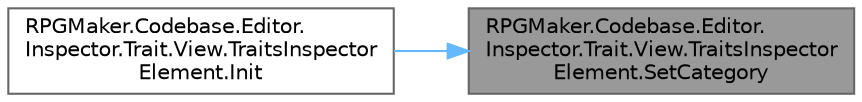 digraph "RPGMaker.Codebase.Editor.Inspector.Trait.View.TraitsInspectorElement.SetCategory"
{
 // LATEX_PDF_SIZE
  bgcolor="transparent";
  edge [fontname=Helvetica,fontsize=10,labelfontname=Helvetica,labelfontsize=10];
  node [fontname=Helvetica,fontsize=10,shape=box,height=0.2,width=0.4];
  rankdir="RL";
  Node1 [id="Node000001",label="RPGMaker.Codebase.Editor.\lInspector.Trait.View.TraitsInspector\lElement.SetCategory",height=0.2,width=0.4,color="gray40", fillcolor="grey60", style="filled", fontcolor="black",tooltip="カテゴリー"];
  Node1 -> Node2 [id="edge1_Node000001_Node000002",dir="back",color="steelblue1",style="solid",tooltip=" "];
  Node2 [id="Node000002",label="RPGMaker.Codebase.Editor.\lInspector.Trait.View.TraitsInspector\lElement.Init",height=0.2,width=0.4,color="grey40", fillcolor="white", style="filled",URL="$db/d92/class_r_p_g_maker_1_1_codebase_1_1_editor_1_1_inspector_1_1_trait_1_1_view_1_1_traits_inspector_element.html#a3f6e29f09e943e93e2275bb39ac794dc",tooltip=" "];
}

